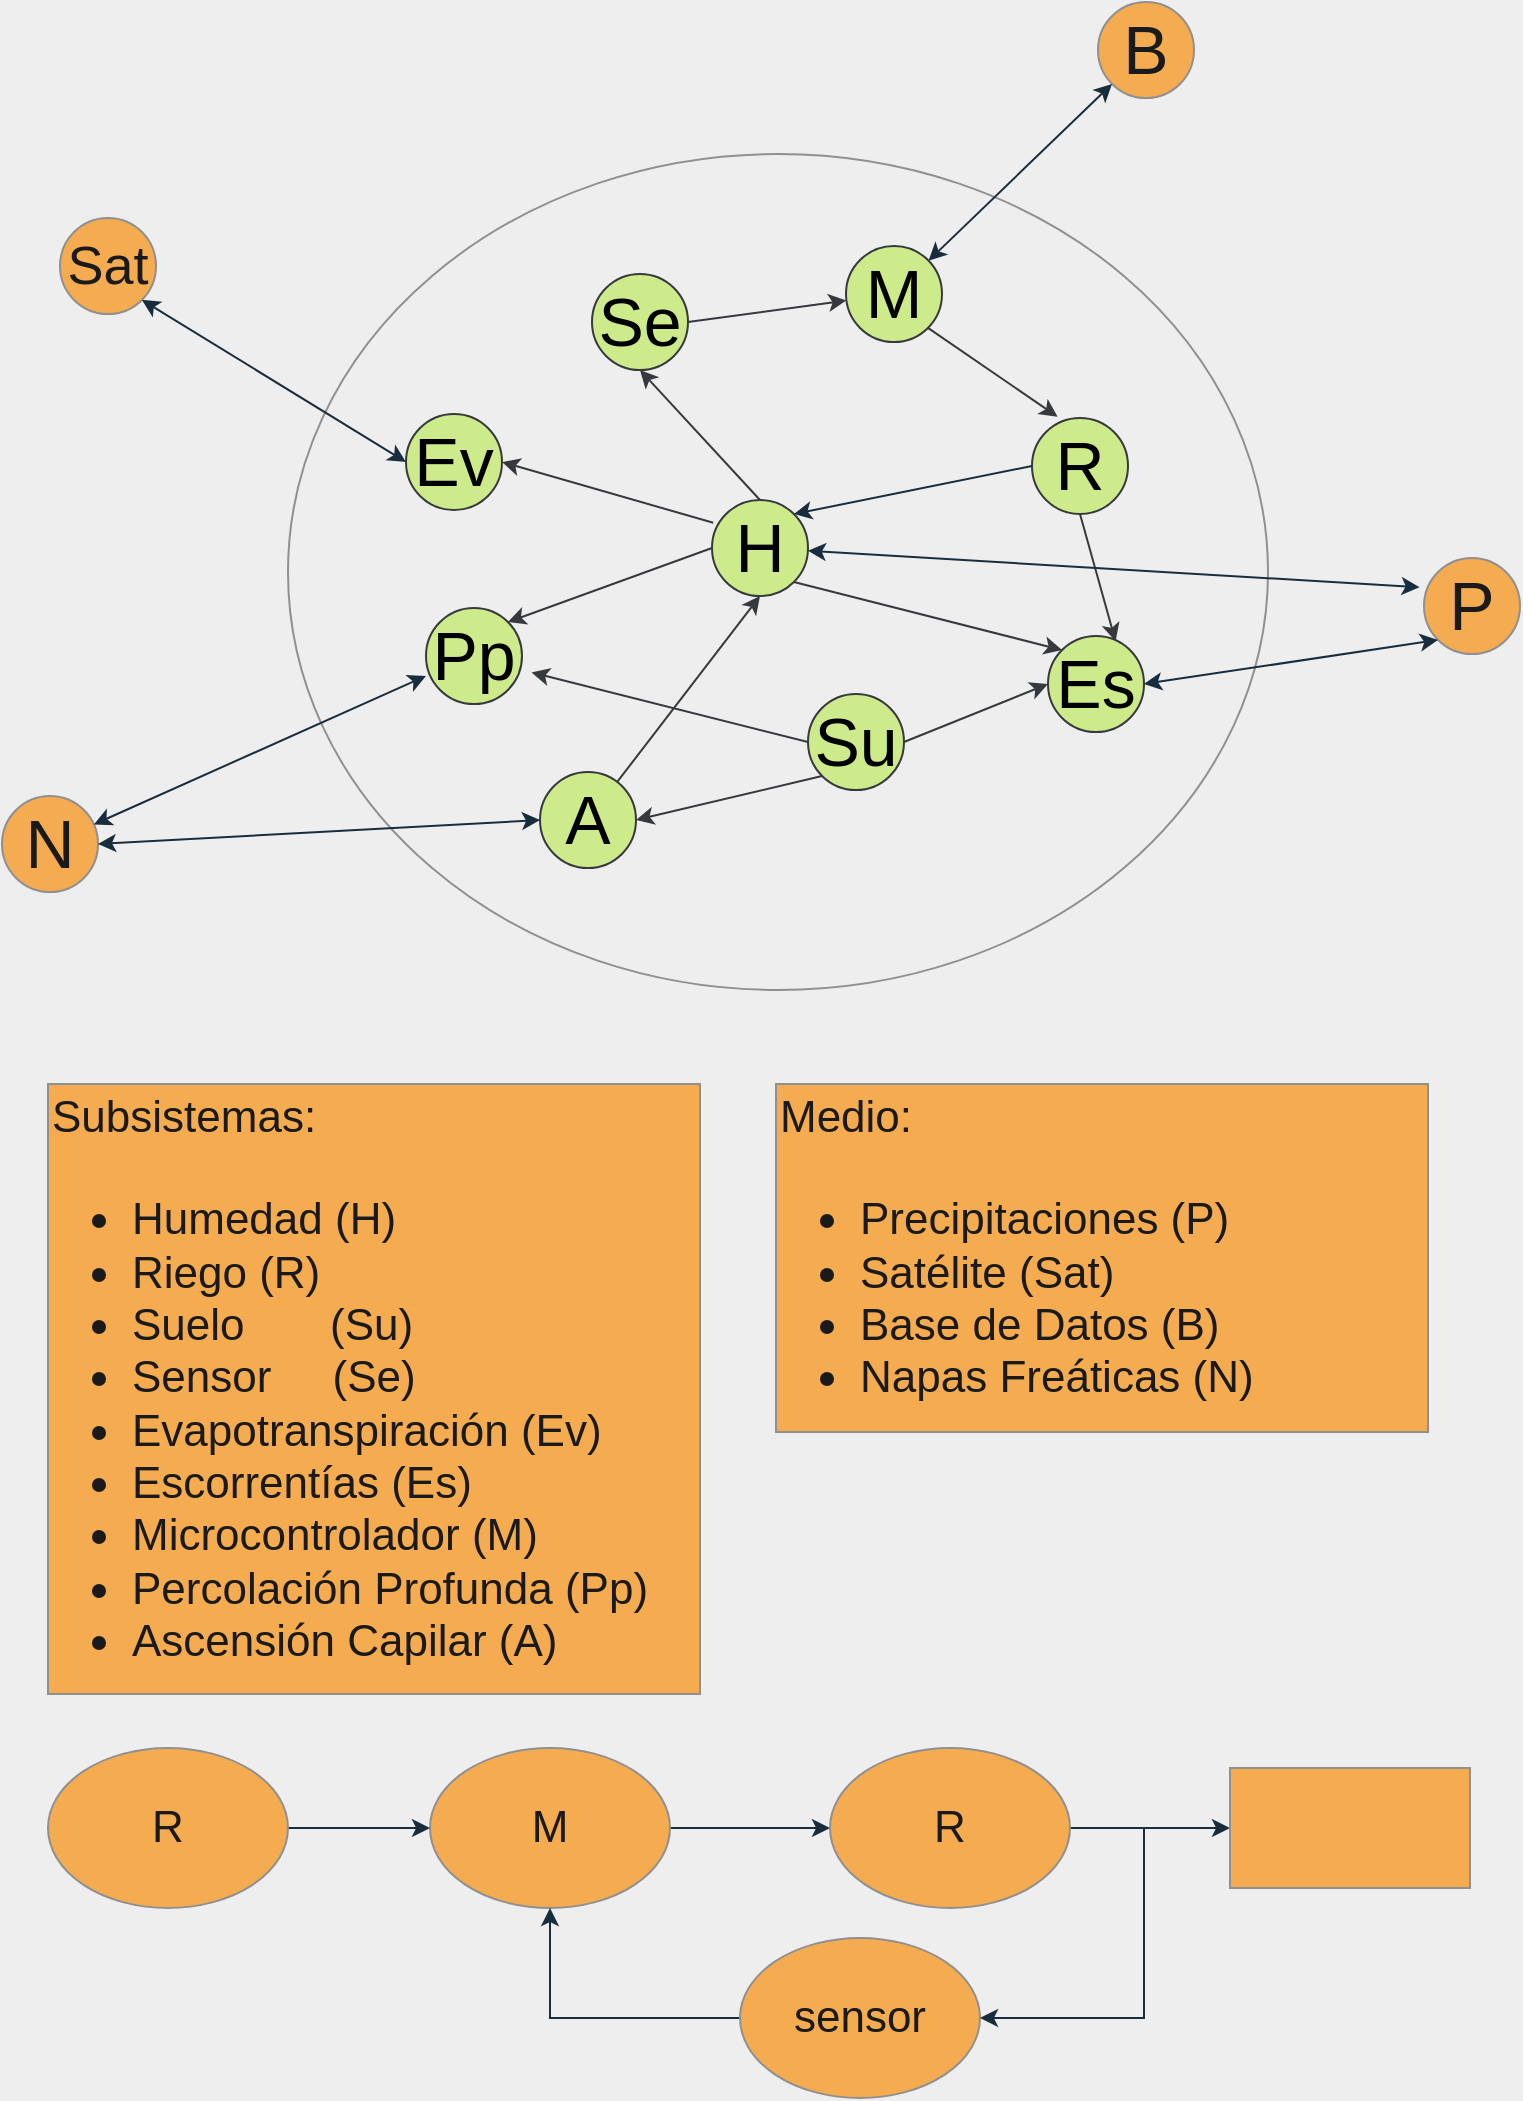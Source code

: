 <mxfile version="20.5.1" type="device"><diagram id="xuWfzYUWCU-X15MuEWpj" name="Página-1"><mxGraphModel dx="998" dy="587" grid="0" gridSize="10" guides="1" tooltips="1" connect="1" arrows="1" fold="1" page="1" pageScale="1" pageWidth="827" pageHeight="1169" background="#EEEEEE" math="0" shadow="0"><root><mxCell id="0"/><mxCell id="1" parent="0"/><mxCell id="m7tg5cHbJo5AVEbpCP0l-82" value="" style="ellipse;whiteSpace=wrap;html=1;strokeColor=#909090;fontSize=27;fontColor=#1A1A1A;fillColor=none;" vertex="1" parent="1"><mxGeometry x="183" y="163" width="490" height="418" as="geometry"/></mxCell><mxCell id="m7tg5cHbJo5AVEbpCP0l-2" value="&lt;font style=&quot;font-size: 34px;&quot;&gt;P&lt;/font&gt;" style="ellipse;whiteSpace=wrap;html=1;aspect=fixed;strokeColor=#909090;fontColor=#1A1A1A;fillColor=#F5AB50;" vertex="1" parent="1"><mxGeometry x="751" y="365" width="48" height="48" as="geometry"/></mxCell><mxCell id="m7tg5cHbJo5AVEbpCP0l-5" value="&lt;font style=&quot;font-size: 34px;&quot;&gt;H&lt;/font&gt;" style="ellipse;whiteSpace=wrap;html=1;aspect=fixed;fillColor=#cdeb8b;strokeColor=#36393d;" vertex="1" parent="1"><mxGeometry x="395" y="336" width="48" height="48" as="geometry"/></mxCell><mxCell id="m7tg5cHbJo5AVEbpCP0l-6" value="&lt;font style=&quot;font-size: 34px;&quot;&gt;A&lt;/font&gt;" style="ellipse;whiteSpace=wrap;html=1;aspect=fixed;fillColor=#cdeb8b;strokeColor=#36393d;" vertex="1" parent="1"><mxGeometry x="309" y="472" width="48" height="48" as="geometry"/></mxCell><mxCell id="m7tg5cHbJo5AVEbpCP0l-7" value="&lt;font style=&quot;font-size: 27px;&quot;&gt;Sat&lt;/font&gt;" style="ellipse;whiteSpace=wrap;html=1;aspect=fixed;strokeColor=#909090;fontColor=#1A1A1A;fillColor=#F5AB50;" vertex="1" parent="1"><mxGeometry x="69" y="195" width="48" height="48" as="geometry"/></mxCell><mxCell id="m7tg5cHbJo5AVEbpCP0l-8" value="&lt;font style=&quot;font-size: 34px;&quot;&gt;Su&lt;/font&gt;" style="ellipse;whiteSpace=wrap;html=1;aspect=fixed;fillColor=#cdeb8b;strokeColor=#36393d;" vertex="1" parent="1"><mxGeometry x="443" y="433" width="48" height="48" as="geometry"/></mxCell><mxCell id="m7tg5cHbJo5AVEbpCP0l-9" value="&lt;font style=&quot;font-size: 34px;&quot;&gt;Se&lt;/font&gt;" style="ellipse;whiteSpace=wrap;html=1;aspect=fixed;fillColor=#cdeb8b;strokeColor=#36393d;" vertex="1" parent="1"><mxGeometry x="335" y="223" width="48" height="48" as="geometry"/></mxCell><mxCell id="m7tg5cHbJo5AVEbpCP0l-10" value="&lt;font style=&quot;font-size: 34px;&quot;&gt;B&lt;/font&gt;" style="ellipse;whiteSpace=wrap;html=1;aspect=fixed;strokeColor=#909090;fontColor=#1A1A1A;fillColor=#F5AB50;" vertex="1" parent="1"><mxGeometry x="588" y="87" width="48" height="48" as="geometry"/></mxCell><mxCell id="m7tg5cHbJo5AVEbpCP0l-11" value="&lt;font style=&quot;font-size: 34px;&quot;&gt;N&lt;/font&gt;" style="ellipse;whiteSpace=wrap;html=1;aspect=fixed;strokeColor=#909090;fontColor=#1A1A1A;fillColor=#F5AB50;" vertex="1" parent="1"><mxGeometry x="40" y="484" width="48" height="48" as="geometry"/></mxCell><mxCell id="m7tg5cHbJo5AVEbpCP0l-12" value="&lt;font style=&quot;font-size: 34px;&quot;&gt;Ev&lt;/font&gt;" style="ellipse;whiteSpace=wrap;html=1;aspect=fixed;fillColor=#cdeb8b;strokeColor=#36393d;" vertex="1" parent="1"><mxGeometry x="242" y="293" width="48" height="48" as="geometry"/></mxCell><mxCell id="m7tg5cHbJo5AVEbpCP0l-13" value="&lt;font style=&quot;font-size: 34px;&quot;&gt;Es&lt;/font&gt;" style="ellipse;whiteSpace=wrap;html=1;aspect=fixed;fillColor=#cdeb8b;strokeColor=#36393d;" vertex="1" parent="1"><mxGeometry x="563" y="404" width="48" height="48" as="geometry"/></mxCell><mxCell id="m7tg5cHbJo5AVEbpCP0l-16" value="&lt;font style=&quot;font-size: 34px;&quot;&gt;M&lt;/font&gt;" style="ellipse;whiteSpace=wrap;html=1;aspect=fixed;fillColor=#cdeb8b;strokeColor=#36393d;" vertex="1" parent="1"><mxGeometry x="462" y="209" width="48" height="48" as="geometry"/></mxCell><mxCell id="m7tg5cHbJo5AVEbpCP0l-17" value="&lt;font style=&quot;font-size: 34px;&quot;&gt;Pp&lt;/font&gt;" style="ellipse;whiteSpace=wrap;html=1;aspect=fixed;fillColor=#cdeb8b;strokeColor=#36393d;" vertex="1" parent="1"><mxGeometry x="252" y="390" width="48" height="48" as="geometry"/></mxCell><mxCell id="m7tg5cHbJo5AVEbpCP0l-21" value="&lt;font style=&quot;font-size: 22px;&quot;&gt;Subsistemas:&lt;br&gt;&lt;/font&gt;&lt;ul style=&quot;font-size: 22px;&quot;&gt;&lt;li style=&quot;&quot;&gt;&lt;font style=&quot;font-size: 22px;&quot;&gt;Humedad (H)&lt;/font&gt;&lt;/li&gt;&lt;li&gt;Riego (R)&lt;/li&gt;&lt;li style=&quot;&quot;&gt;&lt;font style=&quot;font-size: 22px;&quot;&gt;Suelo&amp;nbsp; &amp;nbsp; &amp;nbsp; &amp;nbsp;(Su)&lt;/font&gt;&lt;/li&gt;&lt;li style=&quot;&quot;&gt;&lt;font style=&quot;font-size: 22px;&quot;&gt;Sensor&amp;nbsp; &amp;nbsp; &amp;nbsp;(Se)&lt;/font&gt;&lt;/li&gt;&lt;li style=&quot;&quot;&gt;&lt;font style=&quot;font-size: 22px;&quot;&gt;Evapotranspiración (Ev)&lt;/font&gt;&lt;/li&gt;&lt;li style=&quot;&quot;&gt;&lt;font style=&quot;font-size: 22px;&quot;&gt;Escorrentías (Es)&lt;/font&gt;&lt;/li&gt;&lt;li style=&quot;&quot;&gt;&lt;font style=&quot;font-size: 22px;&quot;&gt;Microcontrolador (M)&lt;/font&gt;&lt;/li&gt;&lt;li&gt;Percolación Profunda (Pp)&lt;/li&gt;&lt;li&gt;Ascensión Capilar (A)&lt;/li&gt;&lt;/ul&gt;&lt;div&gt;&lt;/div&gt;" style="rounded=0;whiteSpace=wrap;html=1;strokeColor=#909090;fontSize=34;fontColor=#1A1A1A;fillColor=#F5AB50;align=left;" vertex="1" parent="1"><mxGeometry x="63" y="628" width="326" height="305" as="geometry"/></mxCell><mxCell id="m7tg5cHbJo5AVEbpCP0l-22" value="&lt;font style=&quot;font-size: 22px;&quot;&gt;Medio:&lt;br&gt;&lt;/font&gt;&lt;ul style=&quot;font-size: 22px;&quot;&gt;&lt;li style=&quot;&quot;&gt;&lt;font style=&quot;font-size: 22px;&quot;&gt;Precipitaciones (P)&lt;/font&gt;&lt;/li&gt;&lt;li style=&quot;&quot;&gt;&lt;font style=&quot;font-size: 22px;&quot;&gt;Satélite (Sat)&lt;/font&gt;&lt;/li&gt;&lt;li style=&quot;&quot;&gt;&lt;font style=&quot;font-size: 22px;&quot;&gt;Base de Datos (B)&lt;/font&gt;&lt;/li&gt;&lt;li&gt;Napas Freáticas (N)&lt;/li&gt;&lt;/ul&gt;" style="rounded=0;whiteSpace=wrap;html=1;strokeColor=#909090;fontSize=34;fontColor=#1A1A1A;fillColor=#F5AB50;align=left;" vertex="1" parent="1"><mxGeometry x="427" y="628" width="326" height="174" as="geometry"/></mxCell><mxCell id="m7tg5cHbJo5AVEbpCP0l-35" value="" style="edgeStyle=orthogonalEdgeStyle;rounded=0;orthogonalLoop=1;jettySize=auto;html=1;strokeColor=#182E3E;fontSize=22;fontColor=#1A1A1A;" edge="1" parent="1" source="m7tg5cHbJo5AVEbpCP0l-36" target="m7tg5cHbJo5AVEbpCP0l-38"><mxGeometry relative="1" as="geometry"/></mxCell><mxCell id="m7tg5cHbJo5AVEbpCP0l-36" value="M" style="ellipse;whiteSpace=wrap;html=1;strokeColor=#909090;fontSize=22;fontColor=#1A1A1A;fillColor=#F5AB50;" vertex="1" parent="1"><mxGeometry x="254" y="960" width="120" height="80" as="geometry"/></mxCell><mxCell id="m7tg5cHbJo5AVEbpCP0l-37" value="" style="edgeStyle=orthogonalEdgeStyle;rounded=0;orthogonalLoop=1;jettySize=auto;html=1;strokeColor=#182E3E;fontSize=22;fontColor=#1A1A1A;" edge="1" parent="1" source="m7tg5cHbJo5AVEbpCP0l-38" target="m7tg5cHbJo5AVEbpCP0l-39"><mxGeometry relative="1" as="geometry"/></mxCell><mxCell id="m7tg5cHbJo5AVEbpCP0l-38" value="R" style="ellipse;whiteSpace=wrap;html=1;strokeColor=#909090;fontSize=22;fontColor=#1A1A1A;fillColor=#F5AB50;" vertex="1" parent="1"><mxGeometry x="454" y="960" width="120" height="80" as="geometry"/></mxCell><mxCell id="m7tg5cHbJo5AVEbpCP0l-39" value="" style="whiteSpace=wrap;html=1;fontSize=22;fillColor=#F5AB50;strokeColor=#909090;fontColor=#1A1A1A;" vertex="1" parent="1"><mxGeometry x="654" y="970" width="120" height="60" as="geometry"/></mxCell><mxCell id="m7tg5cHbJo5AVEbpCP0l-40" style="edgeStyle=orthogonalEdgeStyle;rounded=0;orthogonalLoop=1;jettySize=auto;html=1;exitX=0;exitY=0.5;exitDx=0;exitDy=0;strokeColor=#182E3E;fontSize=22;fontColor=#1A1A1A;" edge="1" parent="1" source="m7tg5cHbJo5AVEbpCP0l-41" target="m7tg5cHbJo5AVEbpCP0l-36"><mxGeometry relative="1" as="geometry"/></mxCell><mxCell id="m7tg5cHbJo5AVEbpCP0l-41" value="sensor" style="ellipse;whiteSpace=wrap;html=1;strokeColor=#909090;fontSize=22;fontColor=#1A1A1A;fillColor=#F5AB50;" vertex="1" parent="1"><mxGeometry x="409" y="1055" width="120" height="80" as="geometry"/></mxCell><mxCell id="m7tg5cHbJo5AVEbpCP0l-42" value="" style="endArrow=classic;html=1;rounded=0;strokeColor=#182E3E;fontSize=22;fontColor=#1A1A1A;entryX=1;entryY=0.5;entryDx=0;entryDy=0;" edge="1" parent="1" target="m7tg5cHbJo5AVEbpCP0l-41"><mxGeometry width="50" height="50" relative="1" as="geometry"><mxPoint x="611" y="1000" as="sourcePoint"/><mxPoint x="663" y="1047" as="targetPoint"/><Array as="points"><mxPoint x="611" y="1095"/></Array></mxGeometry></mxCell><mxCell id="m7tg5cHbJo5AVEbpCP0l-43" style="edgeStyle=orthogonalEdgeStyle;rounded=0;orthogonalLoop=1;jettySize=auto;html=1;entryX=0;entryY=0.5;entryDx=0;entryDy=0;strokeColor=#182E3E;fontSize=22;fontColor=#1A1A1A;" edge="1" parent="1" source="m7tg5cHbJo5AVEbpCP0l-44" target="m7tg5cHbJo5AVEbpCP0l-36"><mxGeometry relative="1" as="geometry"/></mxCell><mxCell id="m7tg5cHbJo5AVEbpCP0l-44" value="R" style="ellipse;whiteSpace=wrap;html=1;strokeColor=#909090;fontSize=22;fontColor=#1A1A1A;fillColor=#F5AB50;" vertex="1" parent="1"><mxGeometry x="63" y="960" width="120" height="80" as="geometry"/></mxCell><mxCell id="m7tg5cHbJo5AVEbpCP0l-50" value="" style="endArrow=classic;startArrow=classic;html=1;rounded=0;strokeColor=#182E3E;fontSize=27;fontColor=#1A1A1A;entryX=0;entryY=1;entryDx=0;entryDy=0;" edge="1" parent="1" source="m7tg5cHbJo5AVEbpCP0l-16" target="m7tg5cHbJo5AVEbpCP0l-10"><mxGeometry width="50" height="50" relative="1" as="geometry"><mxPoint x="548" y="252" as="sourcePoint"/><mxPoint x="598" y="202" as="targetPoint"/></mxGeometry></mxCell><mxCell id="m7tg5cHbJo5AVEbpCP0l-54" value="&lt;font style=&quot;font-size: 34px;&quot;&gt;R&lt;/font&gt;" style="ellipse;whiteSpace=wrap;html=1;aspect=fixed;fillColor=#cdeb8b;strokeColor=#36393d;" vertex="1" parent="1"><mxGeometry x="555" y="295" width="48" height="48" as="geometry"/></mxCell><mxCell id="m7tg5cHbJo5AVEbpCP0l-57" value="" style="endArrow=classic;html=1;rounded=0;fontSize=27;fontColor=#1A1A1A;exitX=0.5;exitY=0;exitDx=0;exitDy=0;entryX=0.5;entryY=1;entryDx=0;entryDy=0;fillColor=#cdeb8b;strokeColor=#36393d;" edge="1" parent="1" source="m7tg5cHbJo5AVEbpCP0l-5" target="m7tg5cHbJo5AVEbpCP0l-9"><mxGeometry width="50" height="50" relative="1" as="geometry"><mxPoint x="284" y="329" as="sourcePoint"/><mxPoint x="334" y="279" as="targetPoint"/></mxGeometry></mxCell><mxCell id="m7tg5cHbJo5AVEbpCP0l-58" value="" style="endArrow=classic;html=1;rounded=0;fontSize=27;fontColor=#1A1A1A;exitX=1;exitY=0.5;exitDx=0;exitDy=0;fillColor=#cdeb8b;strokeColor=#36393d;" edge="1" parent="1" source="m7tg5cHbJo5AVEbpCP0l-9" target="m7tg5cHbJo5AVEbpCP0l-16"><mxGeometry width="50" height="50" relative="1" as="geometry"><mxPoint x="456" y="247" as="sourcePoint"/><mxPoint x="506" y="197" as="targetPoint"/></mxGeometry></mxCell><mxCell id="m7tg5cHbJo5AVEbpCP0l-62" value="" style="endArrow=classic;html=1;rounded=0;fontSize=27;fontColor=#1A1A1A;exitX=0.5;exitY=1;exitDx=0;exitDy=0;entryX=0.704;entryY=0.054;entryDx=0;entryDy=0;entryPerimeter=0;fillColor=#cdeb8b;strokeColor=#36393d;" edge="1" parent="1" source="m7tg5cHbJo5AVEbpCP0l-54" target="m7tg5cHbJo5AVEbpCP0l-13"><mxGeometry width="50" height="50" relative="1" as="geometry"><mxPoint x="386" y="433" as="sourcePoint"/><mxPoint x="436" y="383" as="targetPoint"/></mxGeometry></mxCell><mxCell id="m7tg5cHbJo5AVEbpCP0l-64" value="" style="endArrow=classic;html=1;rounded=0;fontSize=27;fontColor=#1A1A1A;entryX=0;entryY=0;entryDx=0;entryDy=0;exitX=1;exitY=1;exitDx=0;exitDy=0;fillColor=#cdeb8b;strokeColor=#36393d;" edge="1" parent="1" source="m7tg5cHbJo5AVEbpCP0l-5" target="m7tg5cHbJo5AVEbpCP0l-13"><mxGeometry width="50" height="50" relative="1" as="geometry"><mxPoint x="386" y="433" as="sourcePoint"/><mxPoint x="436" y="383" as="targetPoint"/></mxGeometry></mxCell><mxCell id="m7tg5cHbJo5AVEbpCP0l-65" value="" style="endArrow=classic;html=1;rounded=0;fontSize=27;fontColor=#1A1A1A;exitX=1;exitY=1;exitDx=0;exitDy=0;entryX=0.267;entryY=-0.013;entryDx=0;entryDy=0;entryPerimeter=0;fillColor=#cdeb8b;strokeColor=#36393d;" edge="1" parent="1" source="m7tg5cHbJo5AVEbpCP0l-16" target="m7tg5cHbJo5AVEbpCP0l-54"><mxGeometry width="50" height="50" relative="1" as="geometry"><mxPoint x="386" y="433" as="sourcePoint"/><mxPoint x="436" y="383" as="targetPoint"/></mxGeometry></mxCell><mxCell id="m7tg5cHbJo5AVEbpCP0l-66" value="" style="endArrow=classic;startArrow=classic;html=1;rounded=0;strokeColor=#182E3E;fontSize=27;fontColor=#1A1A1A;entryX=1;entryY=1;entryDx=0;entryDy=0;exitX=0;exitY=0.5;exitDx=0;exitDy=0;" edge="1" parent="1" source="m7tg5cHbJo5AVEbpCP0l-12" target="m7tg5cHbJo5AVEbpCP0l-7"><mxGeometry width="50" height="50" relative="1" as="geometry"><mxPoint x="78" y="315" as="sourcePoint"/><mxPoint x="128" y="265" as="targetPoint"/></mxGeometry></mxCell><mxCell id="m7tg5cHbJo5AVEbpCP0l-67" value="" style="endArrow=classic;html=1;rounded=0;fontSize=27;fontColor=#1A1A1A;entryX=1;entryY=0.5;entryDx=0;entryDy=0;exitX=0.013;exitY=0.237;exitDx=0;exitDy=0;exitPerimeter=0;fillColor=#cdeb8b;strokeColor=#36393d;" edge="1" parent="1" source="m7tg5cHbJo5AVEbpCP0l-5" target="m7tg5cHbJo5AVEbpCP0l-12"><mxGeometry width="50" height="50" relative="1" as="geometry"><mxPoint x="386" y="433" as="sourcePoint"/><mxPoint x="436" y="383" as="targetPoint"/></mxGeometry></mxCell><mxCell id="m7tg5cHbJo5AVEbpCP0l-68" value="" style="endArrow=classic;html=1;rounded=0;fontSize=27;fontColor=#1A1A1A;exitX=0;exitY=0.5;exitDx=0;exitDy=0;entryX=1;entryY=0;entryDx=0;entryDy=0;fillColor=#cdeb8b;strokeColor=#36393d;" edge="1" parent="1" source="m7tg5cHbJo5AVEbpCP0l-5" target="m7tg5cHbJo5AVEbpCP0l-17"><mxGeometry width="50" height="50" relative="1" as="geometry"><mxPoint x="386" y="433" as="sourcePoint"/><mxPoint x="436" y="383" as="targetPoint"/></mxGeometry></mxCell><mxCell id="m7tg5cHbJo5AVEbpCP0l-69" value="" style="endArrow=classic;html=1;rounded=0;fontSize=27;fontColor=#1A1A1A;entryX=0.5;entryY=1;entryDx=0;entryDy=0;fillColor=#cdeb8b;strokeColor=#36393d;" edge="1" parent="1" source="m7tg5cHbJo5AVEbpCP0l-6" target="m7tg5cHbJo5AVEbpCP0l-5"><mxGeometry width="50" height="50" relative="1" as="geometry"><mxPoint x="389" y="451" as="sourcePoint"/><mxPoint x="439" y="401" as="targetPoint"/></mxGeometry></mxCell><mxCell id="m7tg5cHbJo5AVEbpCP0l-71" value="" style="endArrow=classic;html=1;rounded=0;fontSize=27;fontColor=#1A1A1A;entryX=1.1;entryY=0.671;entryDx=0;entryDy=0;entryPerimeter=0;exitX=0;exitY=0.5;exitDx=0;exitDy=0;fillColor=#cdeb8b;strokeColor=#36393d;" edge="1" parent="1" source="m7tg5cHbJo5AVEbpCP0l-8" target="m7tg5cHbJo5AVEbpCP0l-17"><mxGeometry width="50" height="50" relative="1" as="geometry"><mxPoint x="139" y="562" as="sourcePoint"/><mxPoint x="189" y="512" as="targetPoint"/></mxGeometry></mxCell><mxCell id="m7tg5cHbJo5AVEbpCP0l-72" value="" style="endArrow=classic;html=1;rounded=0;fontSize=27;fontColor=#1A1A1A;exitX=1;exitY=0.5;exitDx=0;exitDy=0;entryX=0;entryY=0.5;entryDx=0;entryDy=0;fillColor=#cdeb8b;strokeColor=#36393d;" edge="1" parent="1" source="m7tg5cHbJo5AVEbpCP0l-8" target="m7tg5cHbJo5AVEbpCP0l-13"><mxGeometry width="50" height="50" relative="1" as="geometry"><mxPoint x="487" y="544" as="sourcePoint"/><mxPoint x="537" y="494" as="targetPoint"/></mxGeometry></mxCell><mxCell id="m7tg5cHbJo5AVEbpCP0l-73" value="" style="endArrow=classic;html=1;rounded=0;fontSize=27;fontColor=#1A1A1A;exitX=0;exitY=1;exitDx=0;exitDy=0;entryX=1;entryY=0.5;entryDx=0;entryDy=0;fillColor=#cdeb8b;strokeColor=#36393d;" edge="1" parent="1" source="m7tg5cHbJo5AVEbpCP0l-8" target="m7tg5cHbJo5AVEbpCP0l-6"><mxGeometry width="50" height="50" relative="1" as="geometry"><mxPoint x="472" y="549" as="sourcePoint"/><mxPoint x="522" y="499" as="targetPoint"/></mxGeometry></mxCell><mxCell id="m7tg5cHbJo5AVEbpCP0l-76" value="" style="endArrow=classic;startArrow=classic;html=1;rounded=0;strokeColor=#182E3E;fontSize=27;fontColor=#1A1A1A;entryX=-0.046;entryY=0.304;entryDx=0;entryDy=0;entryPerimeter=0;" edge="1" parent="1" source="m7tg5cHbJo5AVEbpCP0l-5" target="m7tg5cHbJo5AVEbpCP0l-2"><mxGeometry width="50" height="50" relative="1" as="geometry"><mxPoint x="651" y="417" as="sourcePoint"/><mxPoint x="701" y="367" as="targetPoint"/></mxGeometry></mxCell><mxCell id="m7tg5cHbJo5AVEbpCP0l-77" value="" style="endArrow=classic;startArrow=classic;html=1;rounded=0;strokeColor=#182E3E;fontSize=27;fontColor=#1A1A1A;exitX=1;exitY=0.5;exitDx=0;exitDy=0;entryX=0;entryY=1;entryDx=0;entryDy=0;" edge="1" parent="1" source="m7tg5cHbJo5AVEbpCP0l-13" target="m7tg5cHbJo5AVEbpCP0l-2"><mxGeometry width="50" height="50" relative="1" as="geometry"><mxPoint x="386" y="394" as="sourcePoint"/><mxPoint x="436" y="344" as="targetPoint"/></mxGeometry></mxCell><mxCell id="m7tg5cHbJo5AVEbpCP0l-79" value="" style="endArrow=classic;startArrow=classic;html=1;rounded=0;strokeColor=#182E3E;fontSize=27;fontColor=#1A1A1A;entryX=0;entryY=0.708;entryDx=0;entryDy=0;entryPerimeter=0;" edge="1" parent="1" source="m7tg5cHbJo5AVEbpCP0l-11" target="m7tg5cHbJo5AVEbpCP0l-17"><mxGeometry width="50" height="50" relative="1" as="geometry"><mxPoint x="152" y="468" as="sourcePoint"/><mxPoint x="202" y="418" as="targetPoint"/></mxGeometry></mxCell><mxCell id="m7tg5cHbJo5AVEbpCP0l-80" value="" style="endArrow=classic;startArrow=classic;html=1;rounded=0;strokeColor=#182E3E;fontSize=27;fontColor=#1A1A1A;entryX=0;entryY=0.5;entryDx=0;entryDy=0;exitX=1;exitY=0.5;exitDx=0;exitDy=0;" edge="1" parent="1" source="m7tg5cHbJo5AVEbpCP0l-11" target="m7tg5cHbJo5AVEbpCP0l-6"><mxGeometry width="50" height="50" relative="1" as="geometry"><mxPoint x="186" y="536" as="sourcePoint"/><mxPoint x="236" y="486" as="targetPoint"/></mxGeometry></mxCell><mxCell id="m7tg5cHbJo5AVEbpCP0l-83" value="" style="endArrow=classic;html=1;rounded=0;strokeColor=#182E3E;fontSize=27;fontColor=#1A1A1A;exitX=0;exitY=0.5;exitDx=0;exitDy=0;entryX=1;entryY=0;entryDx=0;entryDy=0;" edge="1" parent="1" source="m7tg5cHbJo5AVEbpCP0l-54" target="m7tg5cHbJo5AVEbpCP0l-5"><mxGeometry width="50" height="50" relative="1" as="geometry"><mxPoint x="386" y="394" as="sourcePoint"/><mxPoint x="436" y="344" as="targetPoint"/></mxGeometry></mxCell></root></mxGraphModel></diagram></mxfile>